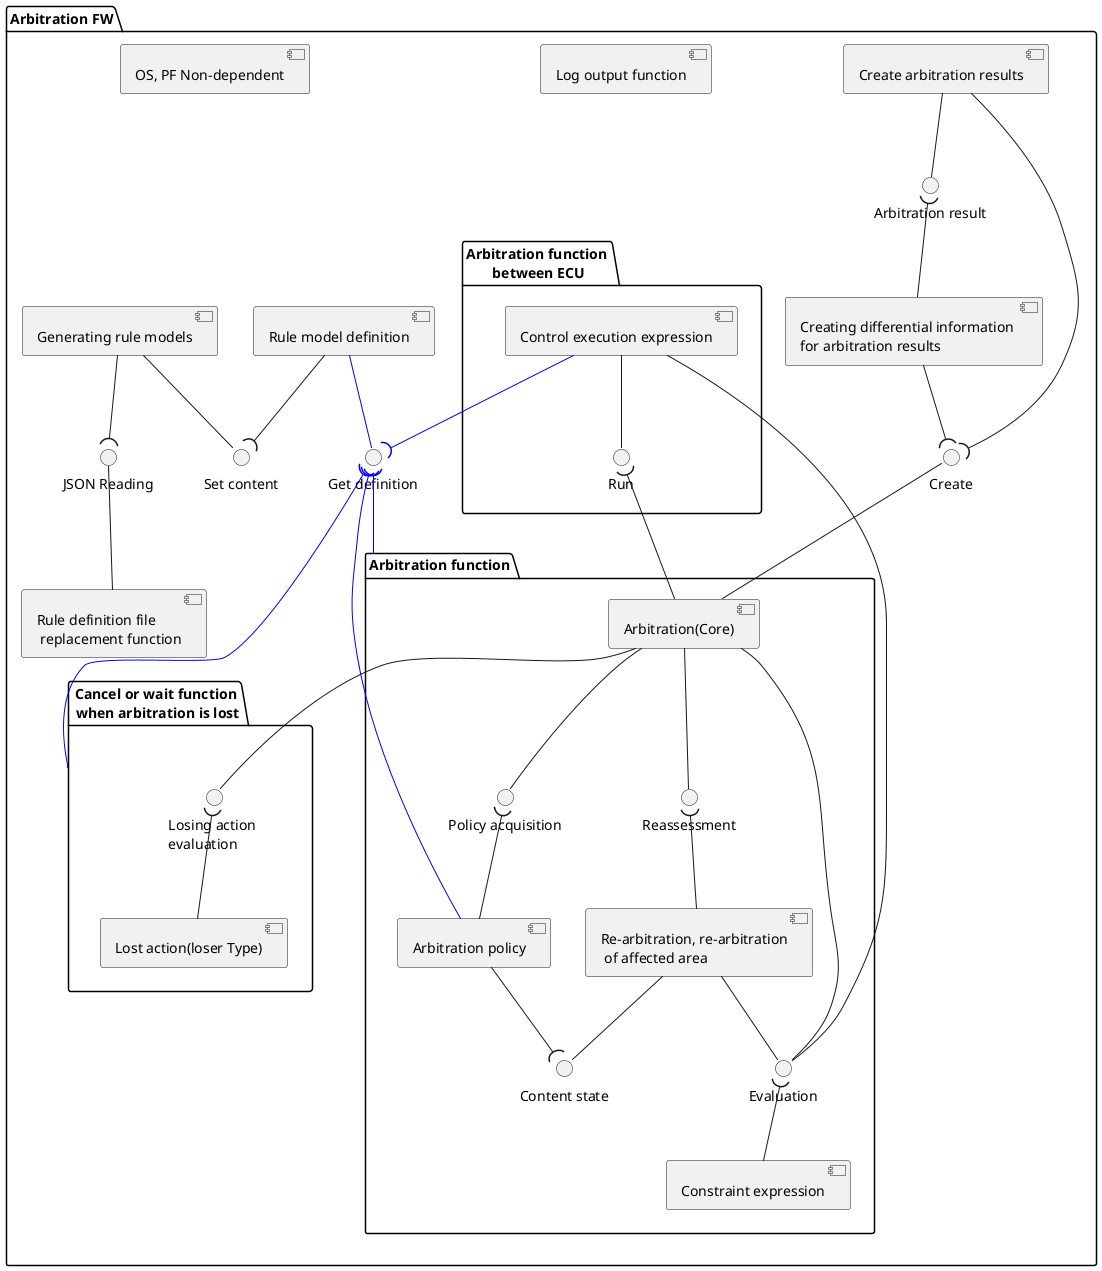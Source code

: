 @startuml
'Define each component'
package "Arbitration FW" as pac_ARBFW {
	[Create arbitration results] as CRERES
	[Creating differential information \nfor arbitration results] as CRERESDIFINFO

	package "Arbitration function" as pac_ARBFUNC {
		[Arbitration(Core)] as ARBCORE
		[Re-arbitration, re-arbitration\n of affected area] as REARBAFF
		[Arbitration policy] as ARBPOLI
		[Constraint expression] as CONSTEXP
		() "Content state" as CON_STA
		() Evaluation
		() Reassessment
		() "Policy acquisition" as POL_ACQ
	}

	package "Cancel or wait function\n when arbitration is lost" as pac_CANWAITFUNC {
		[Lost action(loser Type)] as LOSTYPE
		() "Losing action \nevaluation" as LOS_ACT
	}

	package "Arbitration function \nbetween ECU" as pac_ARBFUNCECU {
		[Control execution expression] as CONTEXEEXP
		() Run
	}

	[Rule definition file\n replacement function] as RULEDEFFILE
	[Generating rule models] as GENRULEMOD
	[Rule model definition] as RULEMODDEF
	[Log output function] as LOGOUTFUNC
	[OS, PF Non-dependent] as OSPFNON
	() "Arbitration result" as ARB_RES
	() "Set content" as SET_CNT
	() Create
	() "JSON Reading" as JSON_READ
	() "Get definition" as GET_DEF
}

'Adjust location'
RULEMODDEF -[hidden]u- pac_ARBFUNCECU
CONTEXEEXP -[hidden]r- ARBCORE
ARBPOLI -[hidden]r- REARBAFF

'Connect components with lines'
CRERES -d- ARB_RES
	CRERESDIFINFO -u-( ARB_RES
RULEDEFFILE -u- JSON_READ
	GENRULEMOD --( JSON_READ
GENRULEMOD -- SET_CNT
	RULEMODDEF --( SET_CNT

CRERES --( Create
	ARBCORE -u- Create
CRERESDIFINFO --( Create

REARBAFF -d- CON_STA
	ARBPOLI -u-( CON_STA

ARBCORE -d- Reassessment
	REARBAFF -u-( Reassessment
ARBCORE -d- POL_ACQ
	ARBPOLI -u-( POL_ACQ
ARBCORE -- LOS_ACT
	LOSTYPE -u-( LOS_ACT
ARBCORE -u-( Run
	CONTEXEEXP -- Run

REARBAFF -- Evaluation
	CONSTEXP -u-( Evaluation
	ARBCORE -- Evaluation
	CONTEXEEXP -- Evaluation

RULEMODDEF -d- GET_DEF #0000FF
	pac_CANWAITFUNC -u-( GET_DEF #0000FF
	ARBPOLI -u-( GET_DEF #0000FF
	CONTEXEEXP -u-( GET_DEF #0000FF
	pac_ARBFUNC -u-( GET_DEF #0000FF

@enduml

